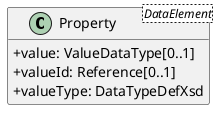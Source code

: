 @startuml
skinparam classAttributeIconSize 0
hide methods

class Property<DataElement> {
  +value: ValueDataType[0..1] 
  +valueId: Reference[0..1] 
  +valueType: DataTypeDefXsd 
}
@enduml